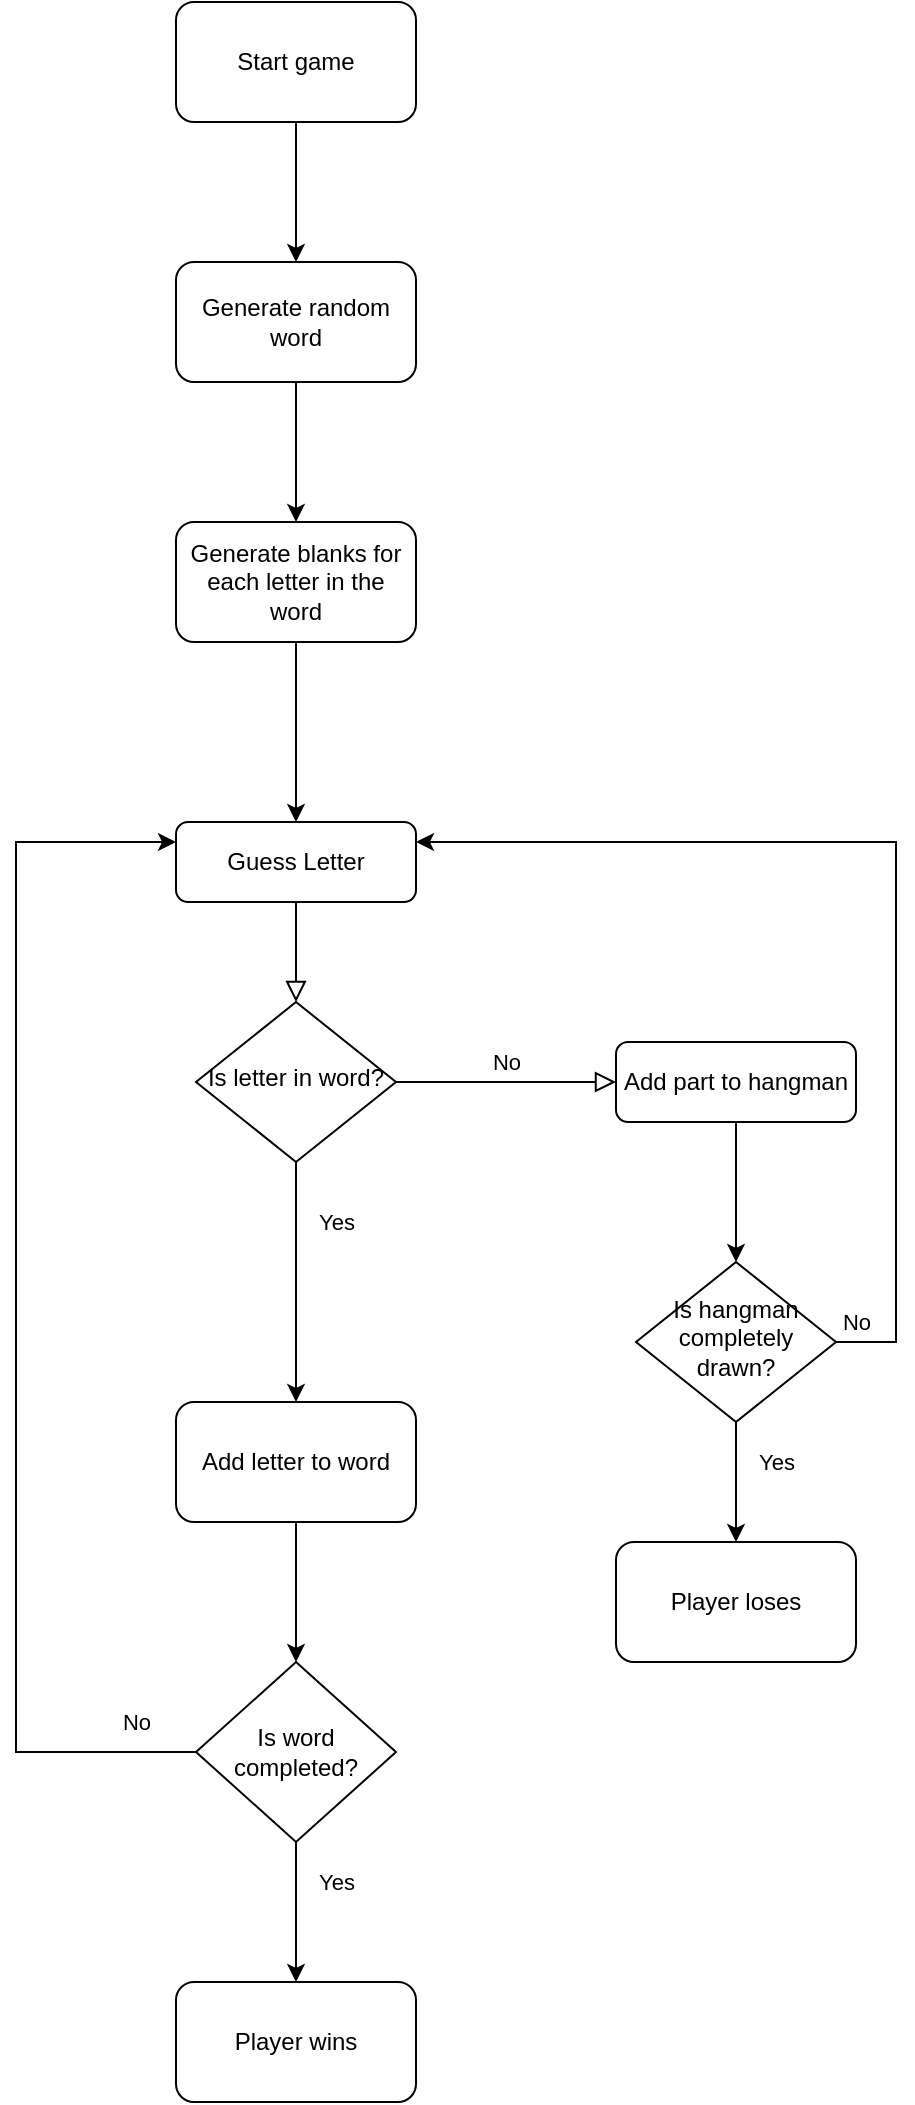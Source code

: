 <mxfile version="20.0.4" type="device"><diagram id="C5RBs43oDa-KdzZeNtuy" name="Page-1"><mxGraphModel dx="1387" dy="1891" grid="1" gridSize="10" guides="1" tooltips="1" connect="1" arrows="1" fold="1" page="1" pageScale="1" pageWidth="827" pageHeight="1169" math="0" shadow="0"><root><mxCell id="WIyWlLk6GJQsqaUBKTNV-0"/><mxCell id="WIyWlLk6GJQsqaUBKTNV-1" parent="WIyWlLk6GJQsqaUBKTNV-0"/><mxCell id="WIyWlLk6GJQsqaUBKTNV-2" value="" style="rounded=0;html=1;jettySize=auto;orthogonalLoop=1;fontSize=11;endArrow=block;endFill=0;endSize=8;strokeWidth=1;shadow=0;labelBackgroundColor=none;edgeStyle=orthogonalEdgeStyle;" parent="WIyWlLk6GJQsqaUBKTNV-1" source="WIyWlLk6GJQsqaUBKTNV-3" target="WIyWlLk6GJQsqaUBKTNV-6" edge="1"><mxGeometry relative="1" as="geometry"/></mxCell><mxCell id="WIyWlLk6GJQsqaUBKTNV-3" value="Guess Letter" style="rounded=1;whiteSpace=wrap;html=1;fontSize=12;glass=0;strokeWidth=1;shadow=0;" parent="WIyWlLk6GJQsqaUBKTNV-1" vertex="1"><mxGeometry x="330" y="130" width="120" height="40" as="geometry"/></mxCell><mxCell id="WIyWlLk6GJQsqaUBKTNV-5" value="No" style="edgeStyle=orthogonalEdgeStyle;rounded=0;html=1;jettySize=auto;orthogonalLoop=1;fontSize=11;endArrow=block;endFill=0;endSize=8;strokeWidth=1;shadow=0;labelBackgroundColor=none;" parent="WIyWlLk6GJQsqaUBKTNV-1" source="WIyWlLk6GJQsqaUBKTNV-6" target="WIyWlLk6GJQsqaUBKTNV-7" edge="1"><mxGeometry y="10" relative="1" as="geometry"><mxPoint as="offset"/></mxGeometry></mxCell><mxCell id="DB9DoLfGrjLTWFxbRqHW-7" value="" style="edgeStyle=orthogonalEdgeStyle;rounded=0;orthogonalLoop=1;jettySize=auto;html=1;" edge="1" parent="WIyWlLk6GJQsqaUBKTNV-1" source="WIyWlLk6GJQsqaUBKTNV-6" target="DB9DoLfGrjLTWFxbRqHW-6"><mxGeometry relative="1" as="geometry"/></mxCell><mxCell id="DB9DoLfGrjLTWFxbRqHW-9" value="Yes" style="edgeLabel;html=1;align=center;verticalAlign=middle;resizable=0;points=[];" vertex="1" connectable="0" parent="DB9DoLfGrjLTWFxbRqHW-7"><mxGeometry x="-0.172" relative="1" as="geometry"><mxPoint x="20" y="-20" as="offset"/></mxGeometry></mxCell><mxCell id="WIyWlLk6GJQsqaUBKTNV-6" value="Is letter in word?" style="rhombus;whiteSpace=wrap;html=1;shadow=0;fontFamily=Helvetica;fontSize=12;align=center;strokeWidth=1;spacing=6;spacingTop=-4;" parent="WIyWlLk6GJQsqaUBKTNV-1" vertex="1"><mxGeometry x="340" y="220" width="100" height="80" as="geometry"/></mxCell><mxCell id="DB9DoLfGrjLTWFxbRqHW-5" style="edgeStyle=orthogonalEdgeStyle;rounded=0;orthogonalLoop=1;jettySize=auto;html=1;entryX=0.5;entryY=0;entryDx=0;entryDy=0;" edge="1" parent="WIyWlLk6GJQsqaUBKTNV-1" source="WIyWlLk6GJQsqaUBKTNV-7" target="WIyWlLk6GJQsqaUBKTNV-10"><mxGeometry relative="1" as="geometry"/></mxCell><mxCell id="WIyWlLk6GJQsqaUBKTNV-7" value="Add part to hangman" style="rounded=1;whiteSpace=wrap;html=1;fontSize=12;glass=0;strokeWidth=1;shadow=0;" parent="WIyWlLk6GJQsqaUBKTNV-1" vertex="1"><mxGeometry x="550" y="240" width="120" height="40" as="geometry"/></mxCell><mxCell id="DB9DoLfGrjLTWFxbRqHW-0" style="edgeStyle=orthogonalEdgeStyle;rounded=0;orthogonalLoop=1;jettySize=auto;html=1;entryX=1;entryY=0.25;entryDx=0;entryDy=0;" edge="1" parent="WIyWlLk6GJQsqaUBKTNV-1" source="WIyWlLk6GJQsqaUBKTNV-10" target="WIyWlLk6GJQsqaUBKTNV-3"><mxGeometry relative="1" as="geometry"><Array as="points"><mxPoint x="690" y="390"/><mxPoint x="690" y="140"/></Array></mxGeometry></mxCell><mxCell id="DB9DoLfGrjLTWFxbRqHW-1" value="No" style="edgeLabel;html=1;align=center;verticalAlign=middle;resizable=0;points=[];" vertex="1" connectable="0" parent="DB9DoLfGrjLTWFxbRqHW-0"><mxGeometry x="-0.907" y="1" relative="1" as="geometry"><mxPoint x="-14" y="-9" as="offset"/></mxGeometry></mxCell><mxCell id="DB9DoLfGrjLTWFxbRqHW-3" style="edgeStyle=orthogonalEdgeStyle;rounded=0;orthogonalLoop=1;jettySize=auto;html=1;exitX=0.5;exitY=1;exitDx=0;exitDy=0;" edge="1" parent="WIyWlLk6GJQsqaUBKTNV-1" source="WIyWlLk6GJQsqaUBKTNV-10" target="DB9DoLfGrjLTWFxbRqHW-2"><mxGeometry relative="1" as="geometry"/></mxCell><mxCell id="DB9DoLfGrjLTWFxbRqHW-4" value="Yes" style="edgeLabel;html=1;align=center;verticalAlign=middle;resizable=0;points=[];" vertex="1" connectable="0" parent="DB9DoLfGrjLTWFxbRqHW-3"><mxGeometry x="0.22" y="4" relative="1" as="geometry"><mxPoint x="16" y="-17" as="offset"/></mxGeometry></mxCell><mxCell id="WIyWlLk6GJQsqaUBKTNV-10" value="Is hangman completely drawn?" style="rhombus;whiteSpace=wrap;html=1;shadow=0;fontFamily=Helvetica;fontSize=12;align=center;strokeWidth=1;spacing=6;spacingTop=-4;" parent="WIyWlLk6GJQsqaUBKTNV-1" vertex="1"><mxGeometry x="560" y="350" width="100" height="80" as="geometry"/></mxCell><mxCell id="DB9DoLfGrjLTWFxbRqHW-2" value="Player loses" style="rounded=1;whiteSpace=wrap;html=1;" vertex="1" parent="WIyWlLk6GJQsqaUBKTNV-1"><mxGeometry x="550" y="490" width="120" height="60" as="geometry"/></mxCell><mxCell id="DB9DoLfGrjLTWFxbRqHW-11" value="" style="edgeStyle=orthogonalEdgeStyle;rounded=0;orthogonalLoop=1;jettySize=auto;html=1;" edge="1" parent="WIyWlLk6GJQsqaUBKTNV-1" source="DB9DoLfGrjLTWFxbRqHW-6" target="DB9DoLfGrjLTWFxbRqHW-10"><mxGeometry relative="1" as="geometry"/></mxCell><mxCell id="DB9DoLfGrjLTWFxbRqHW-6" value="Add letter to word" style="rounded=1;whiteSpace=wrap;html=1;" vertex="1" parent="WIyWlLk6GJQsqaUBKTNV-1"><mxGeometry x="330" y="420" width="120" height="60" as="geometry"/></mxCell><mxCell id="DB9DoLfGrjLTWFxbRqHW-12" style="edgeStyle=orthogonalEdgeStyle;rounded=0;orthogonalLoop=1;jettySize=auto;html=1;entryX=0;entryY=0.25;entryDx=0;entryDy=0;" edge="1" parent="WIyWlLk6GJQsqaUBKTNV-1" source="DB9DoLfGrjLTWFxbRqHW-10" target="WIyWlLk6GJQsqaUBKTNV-3"><mxGeometry relative="1" as="geometry"><Array as="points"><mxPoint x="250" y="595"/><mxPoint x="250" y="140"/></Array></mxGeometry></mxCell><mxCell id="DB9DoLfGrjLTWFxbRqHW-13" value="No" style="edgeLabel;html=1;align=center;verticalAlign=middle;resizable=0;points=[];" vertex="1" connectable="0" parent="DB9DoLfGrjLTWFxbRqHW-12"><mxGeometry x="-0.786" y="2" relative="1" as="geometry"><mxPoint x="37" y="-17" as="offset"/></mxGeometry></mxCell><mxCell id="DB9DoLfGrjLTWFxbRqHW-15" value="" style="edgeStyle=orthogonalEdgeStyle;rounded=0;orthogonalLoop=1;jettySize=auto;html=1;" edge="1" parent="WIyWlLk6GJQsqaUBKTNV-1" source="DB9DoLfGrjLTWFxbRqHW-10" target="DB9DoLfGrjLTWFxbRqHW-14"><mxGeometry relative="1" as="geometry"/></mxCell><mxCell id="DB9DoLfGrjLTWFxbRqHW-16" value="Yes" style="edgeLabel;html=1;align=center;verticalAlign=middle;resizable=0;points=[];" vertex="1" connectable="0" parent="DB9DoLfGrjLTWFxbRqHW-15"><mxGeometry x="-0.435" y="1" relative="1" as="geometry"><mxPoint x="19" as="offset"/></mxGeometry></mxCell><mxCell id="DB9DoLfGrjLTWFxbRqHW-10" value="Is word completed?" style="rhombus;whiteSpace=wrap;html=1;" vertex="1" parent="WIyWlLk6GJQsqaUBKTNV-1"><mxGeometry x="340" y="550" width="100" height="90" as="geometry"/></mxCell><mxCell id="DB9DoLfGrjLTWFxbRqHW-14" value="Player wins" style="rounded=1;whiteSpace=wrap;html=1;" vertex="1" parent="WIyWlLk6GJQsqaUBKTNV-1"><mxGeometry x="330" y="710" width="120" height="60" as="geometry"/></mxCell><mxCell id="DB9DoLfGrjLTWFxbRqHW-19" value="" style="edgeStyle=orthogonalEdgeStyle;rounded=0;orthogonalLoop=1;jettySize=auto;html=1;" edge="1" parent="WIyWlLk6GJQsqaUBKTNV-1" source="DB9DoLfGrjLTWFxbRqHW-17" target="DB9DoLfGrjLTWFxbRqHW-18"><mxGeometry relative="1" as="geometry"/></mxCell><mxCell id="DB9DoLfGrjLTWFxbRqHW-17" value="Start game" style="rounded=1;whiteSpace=wrap;html=1;" vertex="1" parent="WIyWlLk6GJQsqaUBKTNV-1"><mxGeometry x="330" y="-280" width="120" height="60" as="geometry"/></mxCell><mxCell id="DB9DoLfGrjLTWFxbRqHW-22" value="" style="edgeStyle=orthogonalEdgeStyle;rounded=0;orthogonalLoop=1;jettySize=auto;html=1;" edge="1" parent="WIyWlLk6GJQsqaUBKTNV-1" source="DB9DoLfGrjLTWFxbRqHW-18" target="DB9DoLfGrjLTWFxbRqHW-20"><mxGeometry relative="1" as="geometry"/></mxCell><mxCell id="DB9DoLfGrjLTWFxbRqHW-18" value="Generate random word" style="rounded=1;whiteSpace=wrap;html=1;" vertex="1" parent="WIyWlLk6GJQsqaUBKTNV-1"><mxGeometry x="330" y="-150" width="120" height="60" as="geometry"/></mxCell><mxCell id="DB9DoLfGrjLTWFxbRqHW-21" value="" style="edgeStyle=orthogonalEdgeStyle;rounded=0;orthogonalLoop=1;jettySize=auto;html=1;" edge="1" parent="WIyWlLk6GJQsqaUBKTNV-1" source="DB9DoLfGrjLTWFxbRqHW-20" target="WIyWlLk6GJQsqaUBKTNV-3"><mxGeometry relative="1" as="geometry"/></mxCell><mxCell id="DB9DoLfGrjLTWFxbRqHW-20" value="Generate blanks for each letter in the word" style="rounded=1;whiteSpace=wrap;html=1;" vertex="1" parent="WIyWlLk6GJQsqaUBKTNV-1"><mxGeometry x="330" y="-20" width="120" height="60" as="geometry"/></mxCell></root></mxGraphModel></diagram></mxfile>